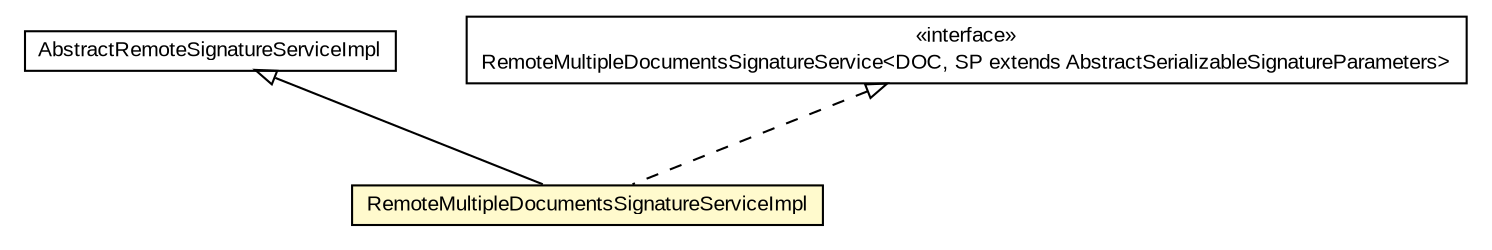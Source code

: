 #!/usr/local/bin/dot
#
# Class diagram 
# Generated by UMLGraph version R5_6-24-gf6e263 (http://www.umlgraph.org/)
#

digraph G {
	edge [fontname="arial",fontsize=10,labelfontname="arial",labelfontsize=10];
	node [fontname="arial",fontsize=10,shape=plaintext];
	nodesep=0.25;
	ranksep=0.5;
	// eu.europa.esig.dss.signature.RemoteMultipleDocumentsSignatureServiceImpl
	c556772 [label=<<table title="eu.europa.esig.dss.signature.RemoteMultipleDocumentsSignatureServiceImpl" border="0" cellborder="1" cellspacing="0" cellpadding="2" port="p" bgcolor="lemonChiffon" href="./RemoteMultipleDocumentsSignatureServiceImpl.html">
		<tr><td><table border="0" cellspacing="0" cellpadding="1">
<tr><td align="center" balign="center"> RemoteMultipleDocumentsSignatureServiceImpl </td></tr>
		</table></td></tr>
		</table>>, URL="./RemoteMultipleDocumentsSignatureServiceImpl.html", fontname="arial", fontcolor="black", fontsize=10.0];
	// eu.europa.esig.dss.signature.AbstractRemoteSignatureServiceImpl
	c556774 [label=<<table title="eu.europa.esig.dss.signature.AbstractRemoteSignatureServiceImpl" border="0" cellborder="1" cellspacing="0" cellpadding="2" port="p" href="./AbstractRemoteSignatureServiceImpl.html">
		<tr><td><table border="0" cellspacing="0" cellpadding="1">
<tr><td align="center" balign="center"> AbstractRemoteSignatureServiceImpl </td></tr>
		</table></td></tr>
		</table>>, URL="./AbstractRemoteSignatureServiceImpl.html", fontname="arial", fontcolor="black", fontsize=10.0];
	// eu.europa.esig.dss.signature.RemoteMultipleDocumentsSignatureService<DOC, SP extends eu.europa.esig.dss.AbstractSerializableSignatureParameters>
	c556788 [label=<<table title="eu.europa.esig.dss.signature.RemoteMultipleDocumentsSignatureService" border="0" cellborder="1" cellspacing="0" cellpadding="2" port="p" href="./RemoteMultipleDocumentsSignatureService.html">
		<tr><td><table border="0" cellspacing="0" cellpadding="1">
<tr><td align="center" balign="center"> &#171;interface&#187; </td></tr>
<tr><td align="center" balign="center"> RemoteMultipleDocumentsSignatureService&lt;DOC, SP extends AbstractSerializableSignatureParameters&gt; </td></tr>
		</table></td></tr>
		</table>>, URL="./RemoteMultipleDocumentsSignatureService.html", fontname="arial", fontcolor="black", fontsize=10.0];
	//eu.europa.esig.dss.signature.RemoteMultipleDocumentsSignatureServiceImpl extends eu.europa.esig.dss.signature.AbstractRemoteSignatureServiceImpl
	c556774:p -> c556772:p [dir=back,arrowtail=empty];
	//eu.europa.esig.dss.signature.RemoteMultipleDocumentsSignatureServiceImpl implements eu.europa.esig.dss.signature.RemoteMultipleDocumentsSignatureService<DOC, SP extends eu.europa.esig.dss.AbstractSerializableSignatureParameters>
	c556788:p -> c556772:p [dir=back,arrowtail=empty,style=dashed];
}

